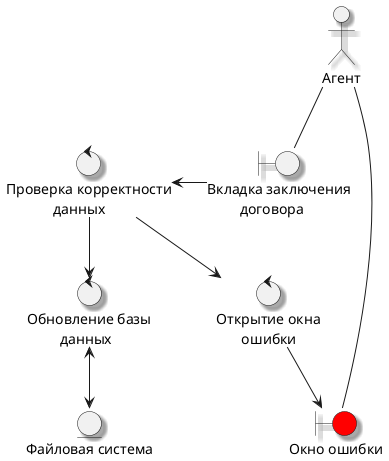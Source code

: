 @startuml
skinparam Shadowing true
actor "Агент" as agent
boundary "Вкладка заключения\n         договора" as contractWindow 
boundary "Окно ошибки" as errorWindow #Red

control "Обновление базы\n         данных" as updateDatabase
control "Проверка корректности\n             данных" as checkCorrectData
control "Открытие окна\n       ошибки" as errorWindowControl
entity "Файловая система" as fs

contractWindow -l-> checkCorrectData
checkCorrectData --> errorWindowControl
errorWindowControl --> errorWindow
checkCorrectData --> updateDatabase 
updateDatabase <--> fs

agent -- contractWindow
agent -- errorWindow
@enduml

